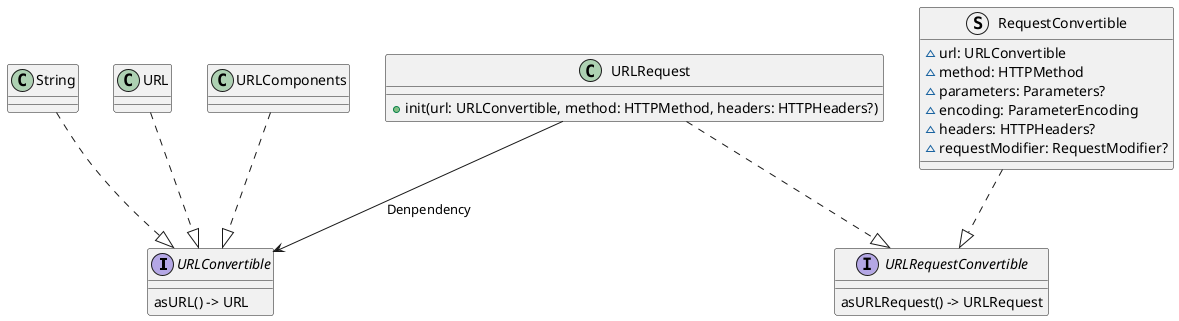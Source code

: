 @startuml Alamofire-URLConvertible

' 1. URLConvertible
interface URLConvertible {
    asURL() -> URL
}

String ..|> URLConvertible
URL ..|> URLConvertible
URLComponents ..|> URLConvertible

' 2. URLRequestConvertible
interface URLRequestConvertible {
    asURLRequest() -> URLRequest
}

class URLRequest {
    + init(url: URLConvertible, method: HTTPMethod, headers: HTTPHeaders?)
}

URLRequest ..|> URLRequestConvertible
URLRequest --> URLConvertible: Denpendency

' 3
struct RequestConvertible {
    ~ url: URLConvertible
    ~ method: HTTPMethod
    ~ parameters: Parameters?
    ~ encoding: ParameterEncoding
    ~ headers: HTTPHeaders?
    ~ requestModifier: RequestModifier?
}

RequestConvertible ..|> URLRequestConvertible


@enduml